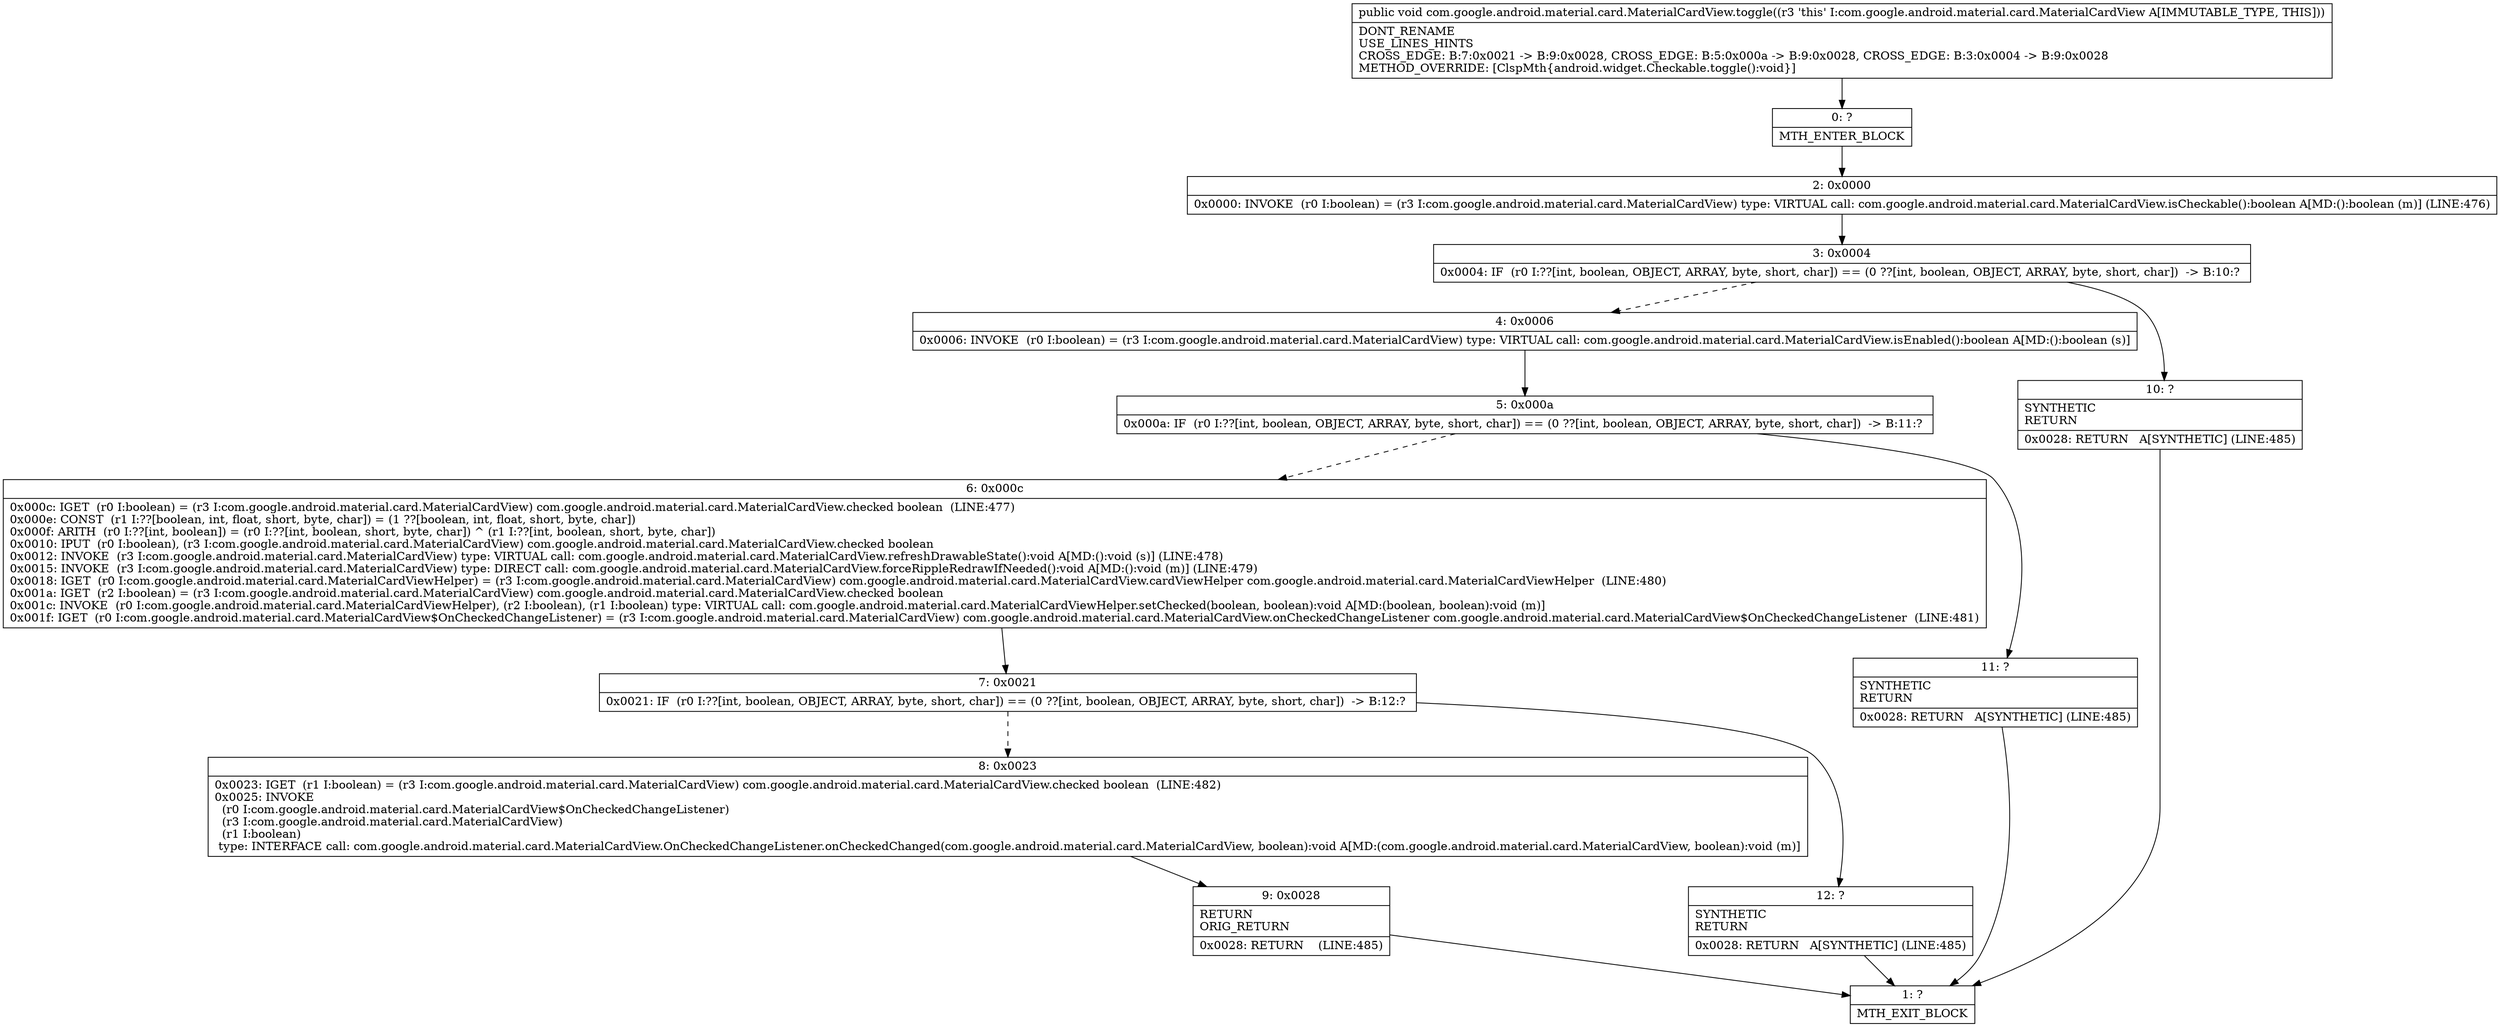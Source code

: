 digraph "CFG forcom.google.android.material.card.MaterialCardView.toggle()V" {
Node_0 [shape=record,label="{0\:\ ?|MTH_ENTER_BLOCK\l}"];
Node_2 [shape=record,label="{2\:\ 0x0000|0x0000: INVOKE  (r0 I:boolean) = (r3 I:com.google.android.material.card.MaterialCardView) type: VIRTUAL call: com.google.android.material.card.MaterialCardView.isCheckable():boolean A[MD:():boolean (m)] (LINE:476)\l}"];
Node_3 [shape=record,label="{3\:\ 0x0004|0x0004: IF  (r0 I:??[int, boolean, OBJECT, ARRAY, byte, short, char]) == (0 ??[int, boolean, OBJECT, ARRAY, byte, short, char])  \-\> B:10:? \l}"];
Node_4 [shape=record,label="{4\:\ 0x0006|0x0006: INVOKE  (r0 I:boolean) = (r3 I:com.google.android.material.card.MaterialCardView) type: VIRTUAL call: com.google.android.material.card.MaterialCardView.isEnabled():boolean A[MD:():boolean (s)]\l}"];
Node_5 [shape=record,label="{5\:\ 0x000a|0x000a: IF  (r0 I:??[int, boolean, OBJECT, ARRAY, byte, short, char]) == (0 ??[int, boolean, OBJECT, ARRAY, byte, short, char])  \-\> B:11:? \l}"];
Node_6 [shape=record,label="{6\:\ 0x000c|0x000c: IGET  (r0 I:boolean) = (r3 I:com.google.android.material.card.MaterialCardView) com.google.android.material.card.MaterialCardView.checked boolean  (LINE:477)\l0x000e: CONST  (r1 I:??[boolean, int, float, short, byte, char]) = (1 ??[boolean, int, float, short, byte, char]) \l0x000f: ARITH  (r0 I:??[int, boolean]) = (r0 I:??[int, boolean, short, byte, char]) ^ (r1 I:??[int, boolean, short, byte, char]) \l0x0010: IPUT  (r0 I:boolean), (r3 I:com.google.android.material.card.MaterialCardView) com.google.android.material.card.MaterialCardView.checked boolean \l0x0012: INVOKE  (r3 I:com.google.android.material.card.MaterialCardView) type: VIRTUAL call: com.google.android.material.card.MaterialCardView.refreshDrawableState():void A[MD:():void (s)] (LINE:478)\l0x0015: INVOKE  (r3 I:com.google.android.material.card.MaterialCardView) type: DIRECT call: com.google.android.material.card.MaterialCardView.forceRippleRedrawIfNeeded():void A[MD:():void (m)] (LINE:479)\l0x0018: IGET  (r0 I:com.google.android.material.card.MaterialCardViewHelper) = (r3 I:com.google.android.material.card.MaterialCardView) com.google.android.material.card.MaterialCardView.cardViewHelper com.google.android.material.card.MaterialCardViewHelper  (LINE:480)\l0x001a: IGET  (r2 I:boolean) = (r3 I:com.google.android.material.card.MaterialCardView) com.google.android.material.card.MaterialCardView.checked boolean \l0x001c: INVOKE  (r0 I:com.google.android.material.card.MaterialCardViewHelper), (r2 I:boolean), (r1 I:boolean) type: VIRTUAL call: com.google.android.material.card.MaterialCardViewHelper.setChecked(boolean, boolean):void A[MD:(boolean, boolean):void (m)]\l0x001f: IGET  (r0 I:com.google.android.material.card.MaterialCardView$OnCheckedChangeListener) = (r3 I:com.google.android.material.card.MaterialCardView) com.google.android.material.card.MaterialCardView.onCheckedChangeListener com.google.android.material.card.MaterialCardView$OnCheckedChangeListener  (LINE:481)\l}"];
Node_7 [shape=record,label="{7\:\ 0x0021|0x0021: IF  (r0 I:??[int, boolean, OBJECT, ARRAY, byte, short, char]) == (0 ??[int, boolean, OBJECT, ARRAY, byte, short, char])  \-\> B:12:? \l}"];
Node_8 [shape=record,label="{8\:\ 0x0023|0x0023: IGET  (r1 I:boolean) = (r3 I:com.google.android.material.card.MaterialCardView) com.google.android.material.card.MaterialCardView.checked boolean  (LINE:482)\l0x0025: INVOKE  \l  (r0 I:com.google.android.material.card.MaterialCardView$OnCheckedChangeListener)\l  (r3 I:com.google.android.material.card.MaterialCardView)\l  (r1 I:boolean)\l type: INTERFACE call: com.google.android.material.card.MaterialCardView.OnCheckedChangeListener.onCheckedChanged(com.google.android.material.card.MaterialCardView, boolean):void A[MD:(com.google.android.material.card.MaterialCardView, boolean):void (m)]\l}"];
Node_9 [shape=record,label="{9\:\ 0x0028|RETURN\lORIG_RETURN\l|0x0028: RETURN    (LINE:485)\l}"];
Node_1 [shape=record,label="{1\:\ ?|MTH_EXIT_BLOCK\l}"];
Node_12 [shape=record,label="{12\:\ ?|SYNTHETIC\lRETURN\l|0x0028: RETURN   A[SYNTHETIC] (LINE:485)\l}"];
Node_11 [shape=record,label="{11\:\ ?|SYNTHETIC\lRETURN\l|0x0028: RETURN   A[SYNTHETIC] (LINE:485)\l}"];
Node_10 [shape=record,label="{10\:\ ?|SYNTHETIC\lRETURN\l|0x0028: RETURN   A[SYNTHETIC] (LINE:485)\l}"];
MethodNode[shape=record,label="{public void com.google.android.material.card.MaterialCardView.toggle((r3 'this' I:com.google.android.material.card.MaterialCardView A[IMMUTABLE_TYPE, THIS]))  | DONT_RENAME\lUSE_LINES_HINTS\lCROSS_EDGE: B:7:0x0021 \-\> B:9:0x0028, CROSS_EDGE: B:5:0x000a \-\> B:9:0x0028, CROSS_EDGE: B:3:0x0004 \-\> B:9:0x0028\lMETHOD_OVERRIDE: [ClspMth\{android.widget.Checkable.toggle():void\}]\l}"];
MethodNode -> Node_0;Node_0 -> Node_2;
Node_2 -> Node_3;
Node_3 -> Node_4[style=dashed];
Node_3 -> Node_10;
Node_4 -> Node_5;
Node_5 -> Node_6[style=dashed];
Node_5 -> Node_11;
Node_6 -> Node_7;
Node_7 -> Node_8[style=dashed];
Node_7 -> Node_12;
Node_8 -> Node_9;
Node_9 -> Node_1;
Node_12 -> Node_1;
Node_11 -> Node_1;
Node_10 -> Node_1;
}

